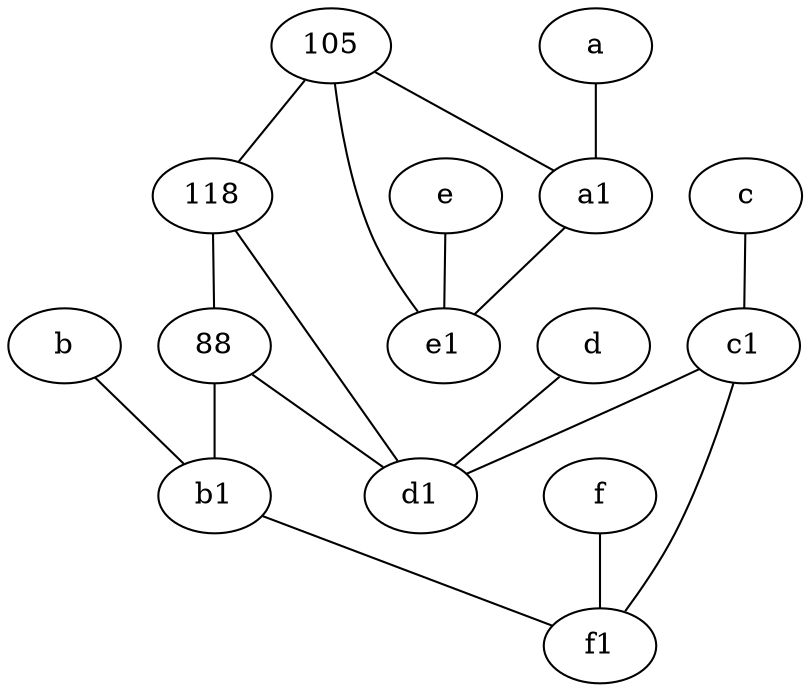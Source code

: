 graph {
	node [labelfontsize=50]
	e1 [labelfontsize=50 pos="7,7!"]
	105 [labelfontsize=50]
	f [labelfontsize=50 pos="3,9!"]
	a [labelfontsize=50 pos="8,2!"]
	f1 [labelfontsize=50 pos="3,8!"]
	c [labelfontsize=50 pos="4.5,2!"]
	c1 [labelfontsize=50 pos="4.5,3!"]
	d [labelfontsize=50 pos="2,5!"]
	e [labelfontsize=50 pos="7,9!"]
	88 [labelfontsize=50]
	b1 [labelfontsize=50 pos="9,4!"]
	a1 [labelfontsize=50 pos="8,3!"]
	b [labelfontsize=50 pos="10,4!"]
	118 [labelfontsize=50]
	d1 [labelfontsize=50 pos="3,5!"]
	a1 -- e1
	88 -- d1
	c -- c1
	105 -- a1
	118 -- 88
	d -- d1
	a -- a1
	e -- e1
	f -- f1
	c1 -- d1
	118 -- d1
	c1 -- f1
	105 -- 118
	105 -- e1
	88 -- b1
	b1 -- f1
	b -- b1
}
